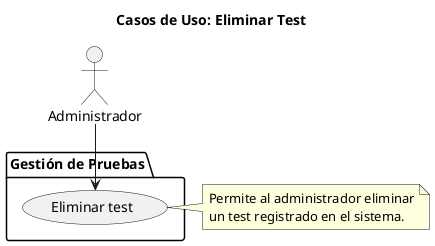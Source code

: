 @startuml
title Casos de Uso: Eliminar Test

actor Administrador

folder "Gestión de Pruebas" as Pruebas {
    Administrador --> (Eliminar test)
}

note right of (Eliminar test)
    Permite al administrador eliminar
    un test registrado en el sistema.
end note
@enduml
